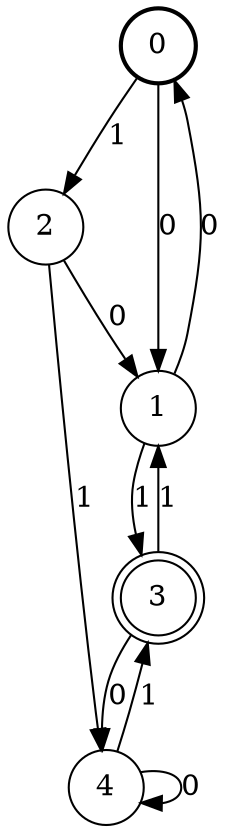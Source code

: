 digraph Automat {
    node [shape = circle];
    0 [style = "bold"];
    0 -> 1 [label = "0"];
    0 -> 2 [label = "1"];
    1 -> 0 [label = "0"];
    1 -> 3 [label = "1"];
    2 -> 1 [label = "0"];
    2 -> 4 [label = "1"];
    3 [peripheries=2]
    3 -> 4 [label = "0"];
    3 -> 1 [label = "1"];
    4 -> 4 [label = "0"];
    4 -> 3 [label = "1"];
}
